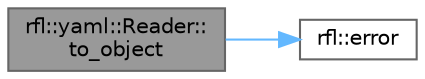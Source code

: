 digraph "rfl::yaml::Reader::to_object"
{
 // LATEX_PDF_SIZE
  bgcolor="transparent";
  edge [fontname=Helvetica,fontsize=10,labelfontname=Helvetica,labelfontsize=10];
  node [fontname=Helvetica,fontsize=10,shape=box,height=0.2,width=0.4];
  rankdir="LR";
  Node1 [id="Node000001",label="rfl::yaml::Reader::\lto_object",height=0.2,width=0.4,color="gray40", fillcolor="grey60", style="filled", fontcolor="black",tooltip=" "];
  Node1 -> Node2 [id="edge1_Node000001_Node000002",color="steelblue1",style="solid",tooltip=" "];
  Node2 [id="Node000002",label="rfl::error",height=0.2,width=0.4,color="grey40", fillcolor="white", style="filled",URL="$namespacerfl.html#a6625864c6c297dfdc3d3c3ee3181dd8c",tooltip="Shorthand for unexpected error."];
}
